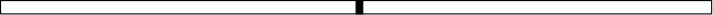 <?xml version="1.0"?>
<!DOCTYPE ipe SYSTEM "ipe.dtd">
<ipe version="70005" creator="Ipe 7.1.4">
<info created="D:20151027135022" modified="D:20151029102205"/>
<ipestyle name="basic">
<symbol name="arrow/arc(spx)">
<path stroke="sym-stroke" fill="sym-stroke" pen="sym-pen">
0 0 m
-1 0.333 l
-1 -0.333 l
h
</path>
</symbol>
<symbol name="arrow/farc(spx)">
<path stroke="sym-stroke" fill="white" pen="sym-pen">
0 0 m
-1 0.333 l
-1 -0.333 l
h
</path>
</symbol>
<symbol name="mark/circle(sx)" transformations="translations">
<path fill="sym-stroke">
0.6 0 0 0.6 0 0 e
0.4 0 0 0.4 0 0 e
</path>
</symbol>
<symbol name="mark/disk(sx)" transformations="translations">
<path fill="sym-stroke">
0.6 0 0 0.6 0 0 e
</path>
</symbol>
<symbol name="mark/fdisk(sfx)" transformations="translations">
<group>
<path fill="sym-fill">
0.5 0 0 0.5 0 0 e
</path>
<path fill="sym-stroke" fillrule="eofill">
0.6 0 0 0.6 0 0 e
0.4 0 0 0.4 0 0 e
</path>
</group>
</symbol>
<symbol name="mark/box(sx)" transformations="translations">
<path fill="sym-stroke" fillrule="eofill">
-0.6 -0.6 m
0.6 -0.6 l
0.6 0.6 l
-0.6 0.6 l
h
-0.4 -0.4 m
0.4 -0.4 l
0.4 0.4 l
-0.4 0.4 l
h
</path>
</symbol>
<symbol name="mark/square(sx)" transformations="translations">
<path fill="sym-stroke">
-0.6 -0.6 m
0.6 -0.6 l
0.6 0.6 l
-0.6 0.6 l
h
</path>
</symbol>
<symbol name="mark/fsquare(sfx)" transformations="translations">
<group>
<path fill="sym-fill">
-0.5 -0.5 m
0.5 -0.5 l
0.5 0.5 l
-0.5 0.5 l
h
</path>
<path fill="sym-stroke" fillrule="eofill">
-0.6 -0.6 m
0.6 -0.6 l
0.6 0.6 l
-0.6 0.6 l
h
-0.4 -0.4 m
0.4 -0.4 l
0.4 0.4 l
-0.4 0.4 l
h
</path>
</group>
</symbol>
<symbol name="mark/cross(sx)" transformations="translations">
<group>
<path fill="sym-stroke">
-0.43 -0.57 m
0.57 0.43 l
0.43 0.57 l
-0.57 -0.43 l
h
</path>
<path fill="sym-stroke">
-0.43 0.57 m
0.57 -0.43 l
0.43 -0.57 l
-0.57 0.43 l
h
</path>
</group>
</symbol>
<symbol name="arrow/fnormal(spx)">
<path stroke="sym-stroke" fill="white" pen="sym-pen">
0 0 m
-1 0.333 l
-1 -0.333 l
h
</path>
</symbol>
<symbol name="arrow/pointed(spx)">
<path stroke="sym-stroke" fill="sym-stroke" pen="sym-pen">
0 0 m
-1 0.333 l
-0.8 0 l
-1 -0.333 l
h
</path>
</symbol>
<symbol name="arrow/fpointed(spx)">
<path stroke="sym-stroke" fill="white" pen="sym-pen">
0 0 m
-1 0.333 l
-0.8 0 l
-1 -0.333 l
h
</path>
</symbol>
<symbol name="arrow/linear(spx)">
<path stroke="sym-stroke" pen="sym-pen">
-1 0.333 m
0 0 l
-1 -0.333 l
</path>
</symbol>
<symbol name="arrow/fdouble(spx)">
<path stroke="sym-stroke" fill="white" pen="sym-pen">
0 0 m
-1 0.333 l
-1 -0.333 l
h
-1 0 m
-2 0.333 l
-2 -0.333 l
h
</path>
</symbol>
<symbol name="arrow/double(spx)">
<path stroke="sym-stroke" fill="sym-stroke" pen="sym-pen">
0 0 m
-1 0.333 l
-1 -0.333 l
h
-1 0 m
-2 0.333 l
-2 -0.333 l
h
</path>
</symbol>
<pen name="heavier" value="0.8"/>
<pen name="fat" value="1.2"/>
<pen name="ultrafat" value="2"/>
<symbolsize name="large" value="5"/>
<symbolsize name="small" value="2"/>
<symbolsize name="tiny" value="1.1"/>
<arrowsize name="large" value="10"/>
<arrowsize name="small" value="5"/>
<arrowsize name="tiny" value="3"/>
<color name="red" value="1 0 0"/>
<color name="green" value="0 1 0"/>
<color name="blue" value="0 0 1"/>
<color name="yellow" value="1 1 0"/>
<color name="orange" value="1 0.647 0"/>
<color name="gold" value="1 0.843 0"/>
<color name="purple" value="0.627 0.125 0.941"/>
<color name="gray" value="0.745"/>
<color name="brown" value="0.647 0.165 0.165"/>
<color name="navy" value="0 0 0.502"/>
<color name="pink" value="1 0.753 0.796"/>
<color name="seagreen" value="0.18 0.545 0.341"/>
<color name="turquoise" value="0.251 0.878 0.816"/>
<color name="violet" value="0.933 0.51 0.933"/>
<color name="darkblue" value="0 0 0.545"/>
<color name="darkcyan" value="0 0.545 0.545"/>
<color name="darkgray" value="0.663"/>
<color name="darkgreen" value="0 0.392 0"/>
<color name="darkmagenta" value="0.545 0 0.545"/>
<color name="darkorange" value="1 0.549 0"/>
<color name="darkred" value="0.545 0 0"/>
<color name="lightblue" value="0.678 0.847 0.902"/>
<color name="lightcyan" value="0.878 1 1"/>
<color name="lightgray" value="0.827"/>
<color name="lightgreen" value="0.565 0.933 0.565"/>
<color name="lightyellow" value="1 1 0.878"/>
<dashstyle name="dashed" value="[4] 0"/>
<dashstyle name="dotted" value="[1 3] 0"/>
<dashstyle name="dash dotted" value="[4 2 1 2] 0"/>
<dashstyle name="dash dot dotted" value="[4 2 1 2 1 2] 0"/>
<textsize name="large" value="\large"/>
<textsize name="small" value="\small"/>
<textsize name="tiny" value="\tiny"/>
<textsize name="Large" value="\Large"/>
<textsize name="LARGE" value="\LARGE"/>
<textsize name="huge" value="\huge"/>
<textsize name="Huge" value="\Huge"/>
<textsize name="footnote" value="\footnotesize"/>
<textstyle name="center" begin="\begin{center}" end="\end{center}"/>
<textstyle name="itemize" begin="\begin{itemize}" end="\end{itemize}"/>
<textstyle name="item" begin="\begin{itemize}\item{}" end="\end{itemize}"/>
<gridsize name="4 pts" value="4"/>
<gridsize name="8 pts (~3 mm)" value="8"/>
<gridsize name="16 pts (~6 mm)" value="16"/>
<gridsize name="32 pts (~12 mm)" value="32"/>
<gridsize name="10 pts (~3.5 mm)" value="10"/>
<gridsize name="20 pts (~7 mm)" value="20"/>
<gridsize name="14 pts (~5 mm)" value="14"/>
<gridsize name="28 pts (~10 mm)" value="28"/>
<gridsize name="56 pts (~20 mm)" value="56"/>
<anglesize name="90 deg" value="90"/>
<anglesize name="60 deg" value="60"/>
<anglesize name="45 deg" value="45"/>
<anglesize name="30 deg" value="30"/>
<anglesize name="22.5 deg" value="22.5"/>
<tiling name="falling" angle="-60" step="4" width="1"/>
<tiling name="rising" angle="30" step="4" width="1"/>
</ipestyle>
<page>
<layer name="alpha"/>
<layer name="beta"/>
<layer name="gamma"/>
<layer name="delta"/>
<layer name="epsilon"/>
<layer name="zeta"/>
<layer name="eta"/>
<layer name="theta"/>
<layer name="iota"/>
<layer name="kappa"/>
<layer name="lambda"/>
<layer name="mu"/>
<layer name="nu"/>
<layer name="xi"/>
<layer name="omicron"/>
<view layers="alpha" active="alpha"/>
<view layers="alpha beta" active="beta"/>
<view layers="alpha beta gamma" active="gamma"/>
<view layers="alpha beta gamma delta" active="delta"/>
<view layers="alpha beta gamma delta epsilon" active="epsilon"/>
<view layers="alpha beta gamma delta epsilon zeta" active="zeta"/>
<view layers="alpha beta gamma delta epsilon zeta eta" active="eta"/>
<view layers="alpha beta gamma delta epsilon zeta eta theta" active="theta"/>
<view layers="alpha beta gamma delta epsilon zeta eta theta iota" active="iota"/>
<view layers="alpha beta gamma delta epsilon zeta eta theta iota kappa" active="kappa"/>
<view layers="alpha beta gamma delta epsilon zeta eta theta iota kappa lambda" active="lambda"/>
<view layers="alpha beta gamma delta epsilon zeta eta theta iota kappa lambda mu" active="mu"/>
<view layers="alpha beta gamma delta epsilon zeta eta theta iota kappa lambda mu nu" active="nu"/>
<view layers="alpha beta gamma delta epsilon zeta eta theta iota kappa lambda mu nu xi" active="xi"/>
<view layers="alpha beta gamma delta epsilon zeta eta theta iota kappa lambda mu nu xi" active="xi"/>
<view layers="alpha beta gamma delta epsilon zeta eta theta iota kappa lambda mu nu xi" active="xi"/>
<path layer="theta" matrix="1 0 0 1 -47.903 0" stroke="black" fill="pink">
256 640 m
256 635.2 l
272.097 635.2 l
272.097 640 l
h
</path>
<path layer="zeta" matrix="1 0 0 1 -32.0005 0" stroke="black" fill="pink">
256 640 m
256 635.2 l
272.097 635.2 l
272.097 640 l
h
</path>
<path layer="delta" matrix="1 0 0 1 -63.9995 0" stroke="black" fill="pink">
256 640 m
256 635.2 l
272.097 635.2 l
272.097 640 l
h
</path>
<path layer="beta" stroke="black" fill="pink">
256 640 m
256 635.2 l
272.097 635.2 l
272.097 640 l
h
</path>
<path layer="alpha" matrix="1 0 0 0.3 0 448" stroke="black">
128 640 m
128 624 l
384 624 l
384 640 l
h
</path>
<path matrix="0.5 0 0 1 127.9 5.6" stroke="black" fill="black">
256.201 634.4 m
256.201 629.6 l
261.001 629.6 l
261.001 634.4 l
h
</path>
<path layer="gamma" matrix="0.5 0 0 1 63.9 5.6" stroke="black" fill="black">
256.201 634.4 m
256.201 629.6 l
261.001 629.6 l
261.001 634.4 l
h
</path>
<path layer="epsilon" matrix="0.5 0 0 1 95.899 5.6" stroke="black" fill="black">
256.201 634.4 m
256.201 629.6 l
261.001 629.6 l
261.001 634.4 l
h
</path>
<path layer="eta" matrix="0.5 0 0 1 79.9965 5.6" stroke="black" fill="black">
256.201 634.4 m
256.201 629.6 l
261.001 629.6 l
261.001 634.4 l
h
</path>
<path layer="iota" matrix="0.5 0 0 1 87.5291 5.6" stroke="black" fill="black">
256.201 634.4 m
256.201 629.6 l
261.001 629.6 l
261.001 634.4 l
h
</path>
<path layer="kappa" matrix="0.5 0 0 1 90.139 5.6" stroke="black" fill="black">
256.201 634.4 m
256.201 629.6 l
261.001 629.6 l
261.001 634.4 l
h
</path>
<path layer="lambda" matrix="0.5 0 0 1 92.9861 5.6" stroke="black" fill="black">
256.201 634.4 m
256.201 629.6 l
261.001 629.6 l
261.001 634.4 l
h
</path>
<path layer="gamma" matrix="0.5 0 0 1 127.9 5.6" stroke="black" fill="darkgray">
256.201 634.4 m
256.201 629.6 l
261.001 629.6 l
261.001 634.4 l
h
</path>
<path layer="epsilon" matrix="0.5 0 0 1 63.9005 5.6" stroke="black" fill="darkgray">
256.201 634.4 m
256.201 629.6 l
261.001 629.6 l
261.001 634.4 l
h
</path>
<path layer="eta" matrix="0.5 0 0 1 96.093 5.6" stroke="black" fill="darkgray">
256.201 634.4 m
256.201 629.6 l
261.001 629.6 l
261.001 634.4 l
h
</path>
<path layer="iota" matrix="0.5 0 0 1 79.996 5.6" stroke="black" fill="darkgray">
256.201 634.4 m
256.201 629.6 l
261.001 629.6 l
261.001 634.4 l
h
</path>
<path layer="kappa" matrix="0.5 0 0 1 87.5296 5.6" stroke="black" fill="darkgray">
256.201 634.4 m
256.201 629.6 l
261.001 629.6 l
261.001 634.4 l
h
</path>
<path layer="lambda" matrix="0.5 0 0 1 90.1395 5.6" stroke="black" fill="darkgray">
256.201 634.4 m
256.201 629.6 l
261.001 629.6 l
261.001 634.4 l
h
</path>
</page>
</ipe>
